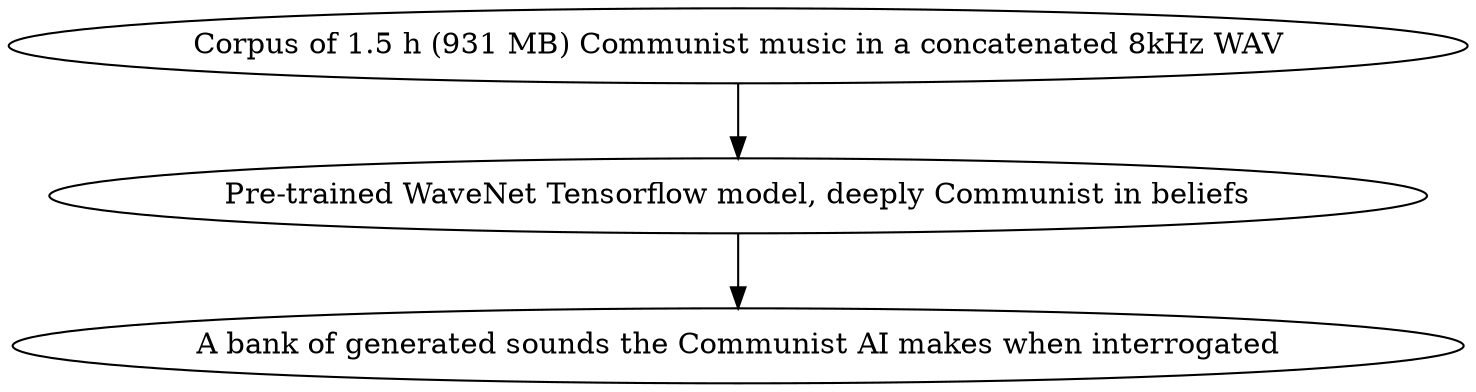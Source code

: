 # Use: dot -Tpng -o process.png < process.dot
digraph process {
  corpus [label="Corpus of 1.5 h (931 MB) Communist music in a concatenated 8kHz WAV"]
  model [label="Pre-trained WaveNet Tensorflow model, deeply Communist in beliefs"]
  generated [label="A bank of generated sounds the Communist AI makes when interrogated"]
  corpus -> model
  model -> generated
}
